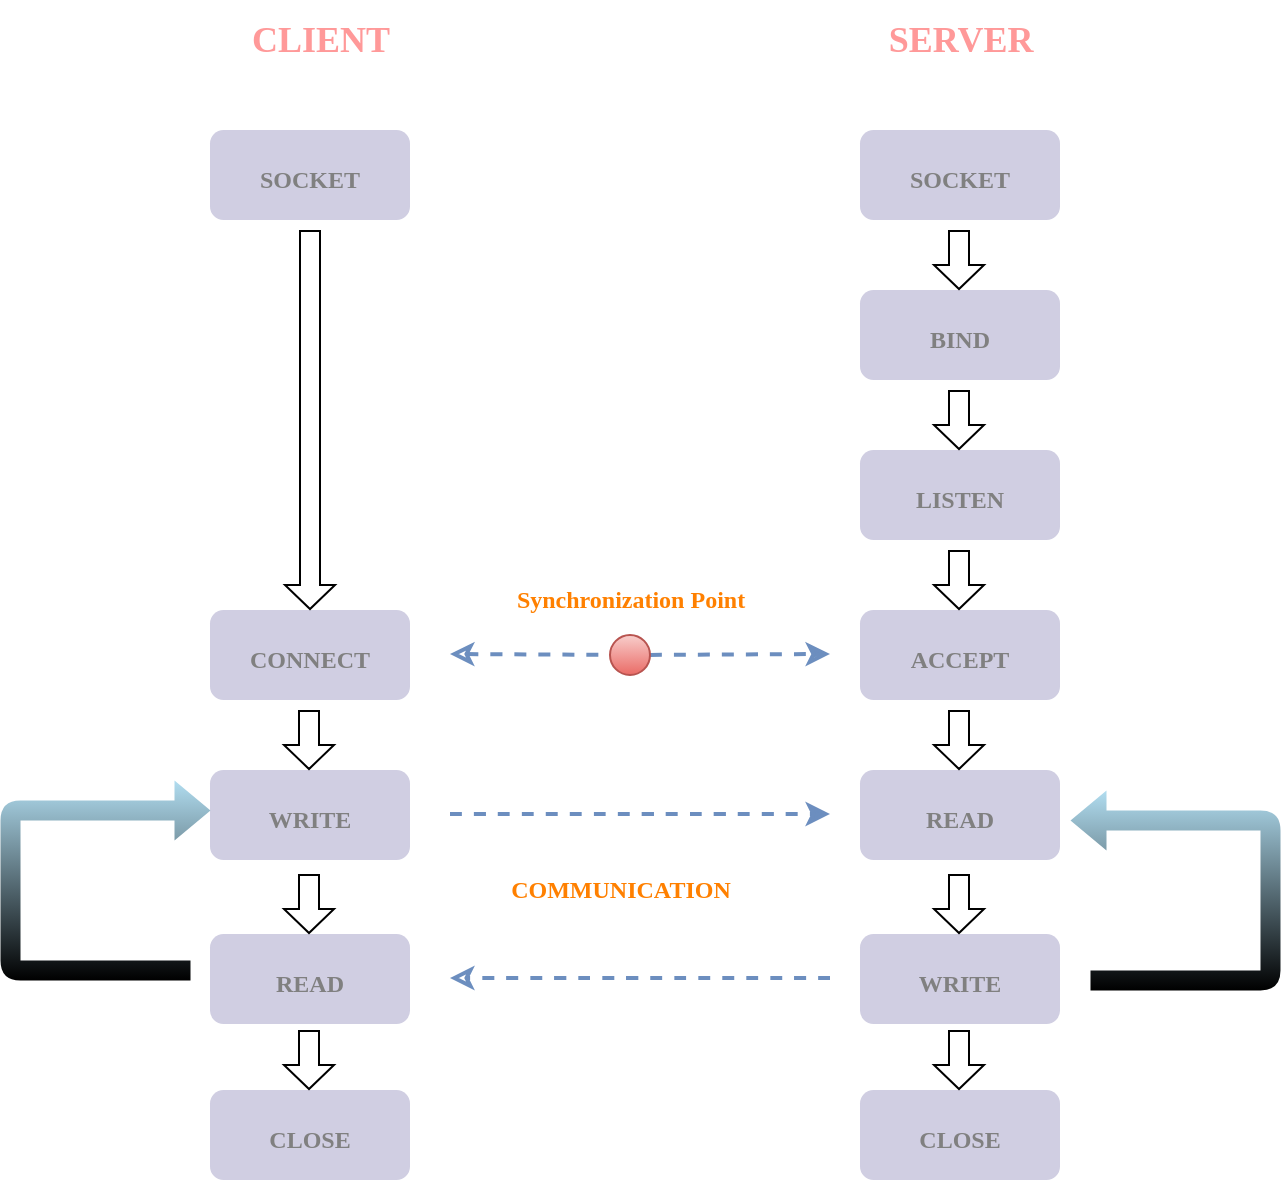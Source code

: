 <mxfile version="20.3.6" type="github">
  <diagram id="KtZ88OwDmmJrXeEbGW03" name="Sayfa -1">
    <mxGraphModel dx="862" dy="450" grid="1" gridSize="10" guides="1" tooltips="1" connect="1" arrows="1" fold="1" page="1" pageScale="1" pageWidth="827" pageHeight="1169" math="0" shadow="0">
      <root>
        <mxCell id="0" />
        <mxCell id="1" parent="0" />
        <mxCell id="AEeR57KaI1lVdAl2nu8--1" value="&lt;b&gt;&lt;font color=&quot;#ff9999&quot; style=&quot;font-size: 18px;&quot; face=&quot;Times New Roman&quot;&gt;CLIENT&lt;/font&gt;&lt;/b&gt;" style="text;html=1;align=center;verticalAlign=middle;resizable=0;points=[];autosize=1;strokeColor=none;fillColor=none;" vertex="1" parent="1">
          <mxGeometry x="130" y="95" width="90" height="40" as="geometry" />
        </mxCell>
        <mxCell id="AEeR57KaI1lVdAl2nu8--2" value="&lt;b&gt;&lt;font color=&quot;#ff9999&quot; face=&quot;Times New Roman&quot; style=&quot;font-size: 18px;&quot;&gt;SERVER&lt;/font&gt;&lt;/b&gt;" style="text;html=1;align=center;verticalAlign=middle;resizable=0;points=[];autosize=1;strokeColor=none;fillColor=none;" vertex="1" parent="1">
          <mxGeometry x="445" y="95" width="100" height="40" as="geometry" />
        </mxCell>
        <mxCell id="AEeR57KaI1lVdAl2nu8--3" value="&lt;font color=&quot;#808080&quot; style=&quot;font-size: 12px;&quot;&gt;&lt;b&gt;SOCKET&lt;/b&gt;&lt;/font&gt;" style="rounded=1;whiteSpace=wrap;html=1;fontFamily=Times New Roman;fontSize=18;fillColor=#d0cee2;strokeColor=none;" vertex="1" parent="1">
          <mxGeometry x="445" y="160" width="100" height="45" as="geometry" />
        </mxCell>
        <mxCell id="AEeR57KaI1lVdAl2nu8--4" value="&lt;font color=&quot;#808080&quot; style=&quot;font-size: 12px;&quot;&gt;&lt;b&gt;BIND&lt;/b&gt;&lt;/font&gt;" style="rounded=1;whiteSpace=wrap;html=1;fontFamily=Times New Roman;fontSize=18;fillColor=#d0cee2;strokeColor=none;" vertex="1" parent="1">
          <mxGeometry x="445" y="240" width="100" height="45" as="geometry" />
        </mxCell>
        <mxCell id="AEeR57KaI1lVdAl2nu8--5" value="&lt;font color=&quot;#808080&quot; style=&quot;font-size: 12px;&quot;&gt;&lt;b&gt;ACCEPT&lt;/b&gt;&lt;/font&gt;" style="rounded=1;whiteSpace=wrap;html=1;fontFamily=Times New Roman;fontSize=18;fillColor=#d0cee2;strokeColor=none;" vertex="1" parent="1">
          <mxGeometry x="445" y="400" width="100" height="45" as="geometry" />
        </mxCell>
        <mxCell id="AEeR57KaI1lVdAl2nu8--6" value="&lt;font color=&quot;#808080&quot;&gt;&lt;span style=&quot;font-size: 12px;&quot;&gt;&lt;b&gt;READ&lt;/b&gt;&lt;/span&gt;&lt;/font&gt;" style="rounded=1;whiteSpace=wrap;html=1;fontFamily=Times New Roman;fontSize=18;fillColor=#d0cee2;strokeColor=none;" vertex="1" parent="1">
          <mxGeometry x="445" y="480" width="100" height="45" as="geometry" />
        </mxCell>
        <mxCell id="AEeR57KaI1lVdAl2nu8--7" value="&lt;font color=&quot;#808080&quot; style=&quot;font-size: 12px;&quot;&gt;&lt;b&gt;WRITE&lt;/b&gt;&lt;/font&gt;" style="rounded=1;whiteSpace=wrap;html=1;fontFamily=Times New Roman;fontSize=18;fillColor=#d0cee2;strokeColor=none;" vertex="1" parent="1">
          <mxGeometry x="445" y="562" width="100" height="45" as="geometry" />
        </mxCell>
        <mxCell id="AEeR57KaI1lVdAl2nu8--8" value="&lt;font color=&quot;#808080&quot;&gt;&lt;span style=&quot;font-size: 12px;&quot;&gt;&lt;b&gt;LISTEN&lt;/b&gt;&lt;/span&gt;&lt;/font&gt;" style="rounded=1;whiteSpace=wrap;html=1;fontFamily=Times New Roman;fontSize=18;fillColor=#d0cee2;strokeColor=none;" vertex="1" parent="1">
          <mxGeometry x="445" y="320" width="100" height="45" as="geometry" />
        </mxCell>
        <mxCell id="AEeR57KaI1lVdAl2nu8--9" value="&lt;font color=&quot;#808080&quot; style=&quot;font-size: 12px;&quot;&gt;&lt;b&gt;CLOSE&lt;/b&gt;&lt;/font&gt;" style="rounded=1;whiteSpace=wrap;html=1;fontFamily=Times New Roman;fontSize=18;fillColor=#d0cee2;strokeColor=none;" vertex="1" parent="1">
          <mxGeometry x="445" y="640" width="100" height="45" as="geometry" />
        </mxCell>
        <mxCell id="AEeR57KaI1lVdAl2nu8--10" value="&lt;font color=&quot;#808080&quot; style=&quot;font-size: 12px;&quot;&gt;&lt;b&gt;SOCKET&lt;/b&gt;&lt;/font&gt;" style="rounded=1;whiteSpace=wrap;html=1;fontFamily=Times New Roman;fontSize=18;fillColor=#d0cee2;strokeColor=none;" vertex="1" parent="1">
          <mxGeometry x="120" y="160" width="100" height="45" as="geometry" />
        </mxCell>
        <mxCell id="AEeR57KaI1lVdAl2nu8--11" value="&lt;font color=&quot;#808080&quot; style=&quot;font-size: 12px;&quot;&gt;&lt;b&gt;CONNECT&lt;/b&gt;&lt;/font&gt;" style="rounded=1;whiteSpace=wrap;html=1;fontFamily=Times New Roman;fontSize=18;fillColor=#d0cee2;strokeColor=none;" vertex="1" parent="1">
          <mxGeometry x="120" y="400" width="100" height="45" as="geometry" />
        </mxCell>
        <mxCell id="AEeR57KaI1lVdAl2nu8--12" value="&lt;font color=&quot;#808080&quot;&gt;&lt;span style=&quot;font-size: 12px;&quot;&gt;&lt;b&gt;WRITE&lt;/b&gt;&lt;/span&gt;&lt;/font&gt;" style="rounded=1;whiteSpace=wrap;html=1;fontFamily=Times New Roman;fontSize=18;fillColor=#d0cee2;strokeColor=none;" vertex="1" parent="1">
          <mxGeometry x="120" y="480" width="100" height="45" as="geometry" />
        </mxCell>
        <mxCell id="AEeR57KaI1lVdAl2nu8--13" value="&lt;font color=&quot;#808080&quot; style=&quot;font-size: 12px;&quot;&gt;&lt;b&gt;READ&lt;/b&gt;&lt;/font&gt;" style="rounded=1;whiteSpace=wrap;html=1;fontFamily=Times New Roman;fontSize=18;fillColor=#d0cee2;strokeColor=none;" vertex="1" parent="1">
          <mxGeometry x="120" y="562" width="100" height="45" as="geometry" />
        </mxCell>
        <mxCell id="AEeR57KaI1lVdAl2nu8--14" value="&lt;font color=&quot;#808080&quot; style=&quot;font-size: 12px;&quot;&gt;&lt;b&gt;CLOSE&lt;/b&gt;&lt;/font&gt;" style="rounded=1;whiteSpace=wrap;html=1;fontFamily=Times New Roman;fontSize=18;fillColor=#d0cee2;strokeColor=none;" vertex="1" parent="1">
          <mxGeometry x="120" y="640" width="100" height="45" as="geometry" />
        </mxCell>
        <mxCell id="AEeR57KaI1lVdAl2nu8--17" value="" style="shape=flexArrow;endArrow=classic;html=1;rounded=0;fontFamily=Times New Roman;fontSize=12;fontColor=#808080;endWidth=14;endSize=3.67;" edge="1" parent="1">
          <mxGeometry width="50" height="50" relative="1" as="geometry">
            <mxPoint x="494.5" y="210" as="sourcePoint" />
            <mxPoint x="494.5" y="240" as="targetPoint" />
          </mxGeometry>
        </mxCell>
        <mxCell id="AEeR57KaI1lVdAl2nu8--19" value="" style="shape=flexArrow;endArrow=classic;html=1;rounded=0;fontFamily=Times New Roman;fontSize=12;fontColor=#808080;endWidth=14;endSize=3.67;" edge="1" parent="1">
          <mxGeometry width="50" height="50" relative="1" as="geometry">
            <mxPoint x="494.5" y="290" as="sourcePoint" />
            <mxPoint x="494.5" y="320" as="targetPoint" />
          </mxGeometry>
        </mxCell>
        <mxCell id="AEeR57KaI1lVdAl2nu8--20" value="" style="shape=flexArrow;endArrow=classic;html=1;rounded=0;fontFamily=Times New Roman;fontSize=12;fontColor=#808080;endWidth=14;endSize=3.67;" edge="1" parent="1">
          <mxGeometry width="50" height="50" relative="1" as="geometry">
            <mxPoint x="494.5" y="370" as="sourcePoint" />
            <mxPoint x="494.5" y="400" as="targetPoint" />
          </mxGeometry>
        </mxCell>
        <mxCell id="AEeR57KaI1lVdAl2nu8--21" value="" style="shape=flexArrow;endArrow=classic;html=1;rounded=0;fontFamily=Times New Roman;fontSize=12;fontColor=#808080;endWidth=14;endSize=3.67;" edge="1" parent="1">
          <mxGeometry width="50" height="50" relative="1" as="geometry">
            <mxPoint x="494.5" y="450" as="sourcePoint" />
            <mxPoint x="494.5" y="480" as="targetPoint" />
          </mxGeometry>
        </mxCell>
        <mxCell id="AEeR57KaI1lVdAl2nu8--22" value="" style="shape=flexArrow;endArrow=classic;html=1;rounded=0;fontFamily=Times New Roman;fontSize=12;fontColor=#808080;endWidth=14;endSize=3.67;" edge="1" parent="1">
          <mxGeometry width="50" height="50" relative="1" as="geometry">
            <mxPoint x="494.5" y="532" as="sourcePoint" />
            <mxPoint x="494.5" y="562" as="targetPoint" />
          </mxGeometry>
        </mxCell>
        <mxCell id="AEeR57KaI1lVdAl2nu8--24" value="" style="shape=flexArrow;endArrow=classic;html=1;rounded=0;fontFamily=Times New Roman;fontSize=12;fontColor=#808080;endWidth=14;endSize=3.67;" edge="1" parent="1">
          <mxGeometry width="50" height="50" relative="1" as="geometry">
            <mxPoint x="494.5" y="610" as="sourcePoint" />
            <mxPoint x="494.5" y="640" as="targetPoint" />
          </mxGeometry>
        </mxCell>
        <mxCell id="AEeR57KaI1lVdAl2nu8--25" value="" style="shape=flexArrow;endArrow=classic;html=1;rounded=0;fontFamily=Times New Roman;fontSize=12;fontColor=#808080;endWidth=14;endSize=3.67;entryX=0.5;entryY=0;entryDx=0;entryDy=0;" edge="1" parent="1" target="AEeR57KaI1lVdAl2nu8--11">
          <mxGeometry width="50" height="50" relative="1" as="geometry">
            <mxPoint x="170" y="210" as="sourcePoint" />
            <mxPoint x="169.5" y="390" as="targetPoint" />
          </mxGeometry>
        </mxCell>
        <mxCell id="AEeR57KaI1lVdAl2nu8--26" value="" style="shape=flexArrow;endArrow=classic;html=1;rounded=0;fontFamily=Times New Roman;fontSize=12;fontColor=#808080;endWidth=14;endSize=3.67;" edge="1" parent="1">
          <mxGeometry width="50" height="50" relative="1" as="geometry">
            <mxPoint x="169.5" y="450" as="sourcePoint" />
            <mxPoint x="169.5" y="480" as="targetPoint" />
          </mxGeometry>
        </mxCell>
        <mxCell id="AEeR57KaI1lVdAl2nu8--27" value="" style="shape=flexArrow;endArrow=classic;html=1;rounded=0;fontFamily=Times New Roman;fontSize=12;fontColor=#808080;endWidth=14;endSize=3.67;" edge="1" parent="1">
          <mxGeometry width="50" height="50" relative="1" as="geometry">
            <mxPoint x="169.5" y="532" as="sourcePoint" />
            <mxPoint x="169.5" y="562" as="targetPoint" />
          </mxGeometry>
        </mxCell>
        <mxCell id="AEeR57KaI1lVdAl2nu8--28" value="" style="shape=flexArrow;endArrow=classic;html=1;rounded=0;fontFamily=Times New Roman;fontSize=12;fontColor=#808080;endWidth=14;endSize=3.67;" edge="1" parent="1">
          <mxGeometry width="50" height="50" relative="1" as="geometry">
            <mxPoint x="169.5" y="610" as="sourcePoint" />
            <mxPoint x="169.5" y="640" as="targetPoint" />
          </mxGeometry>
        </mxCell>
        <mxCell id="AEeR57KaI1lVdAl2nu8--29" value="" style="endArrow=classic;html=1;fontFamily=Times New Roman;fontSize=12;fontColor=#808080;fillColor=#b1ddf0;strokeColor=none;curved=1;fillStyle=zigzag-line;gradientColor=default;shape=flexArrow;strokeWidth=0;" edge="1" parent="1">
          <mxGeometry width="50" height="50" relative="1" as="geometry">
            <mxPoint x="560" y="585" as="sourcePoint" />
            <mxPoint x="550" y="505" as="targetPoint" />
            <Array as="points">
              <mxPoint x="650" y="585" />
              <mxPoint x="650" y="505" />
              <mxPoint x="590" y="505" />
            </Array>
          </mxGeometry>
        </mxCell>
        <mxCell id="AEeR57KaI1lVdAl2nu8--30" value="" style="endArrow=classic;html=1;fontFamily=Times New Roman;fontSize=12;fontColor=#808080;fillColor=#b1ddf0;strokeColor=none;curved=1;fillStyle=zigzag-line;gradientColor=default;shape=flexArrow;strokeWidth=0;rounded=1;shadow=0;" edge="1" parent="1">
          <mxGeometry width="50" height="50" relative="1" as="geometry">
            <mxPoint x="110" y="580" as="sourcePoint" />
            <mxPoint x="120" y="500" as="targetPoint" />
            <Array as="points">
              <mxPoint x="20" y="580" />
              <mxPoint x="20" y="500" />
              <mxPoint x="80" y="500" />
            </Array>
          </mxGeometry>
        </mxCell>
        <mxCell id="AEeR57KaI1lVdAl2nu8--32" value="" style="endArrow=classic;html=1;rounded=1;shadow=0;fillStyle=zigzag-line;strokeColor=#6c8ebf;strokeWidth=2;fontFamily=Times New Roman;fontSize=12;fontColor=#808080;gradientColor=#7ea6e0;curved=1;dashed=1;fillColor=#dae8fc;" edge="1" parent="1">
          <mxGeometry width="50" height="50" relative="1" as="geometry">
            <mxPoint x="240" y="502" as="sourcePoint" />
            <mxPoint x="430" y="502" as="targetPoint" />
          </mxGeometry>
        </mxCell>
        <mxCell id="AEeR57KaI1lVdAl2nu8--33" value="" style="endArrow=classic;html=1;rounded=1;shadow=0;fillStyle=zigzag-line;strokeColor=#6c8ebf;strokeWidth=2;fontFamily=Times New Roman;fontSize=12;fontColor=#808080;curved=1;dashed=1;fillColor=#dae8fc;" edge="1" parent="1">
          <mxGeometry width="50" height="50" relative="1" as="geometry">
            <mxPoint x="430" y="584" as="sourcePoint" />
            <mxPoint x="240" y="584" as="targetPoint" />
          </mxGeometry>
        </mxCell>
        <mxCell id="AEeR57KaI1lVdAl2nu8--35" value="&lt;font color=&quot;#ff8000&quot;&gt;&lt;b&gt;COMMUNICATION&lt;/b&gt;&lt;/font&gt;" style="text;html=1;align=center;verticalAlign=middle;resizable=0;points=[];autosize=1;strokeColor=none;fillColor=none;fontSize=12;fontFamily=Times New Roman;fontColor=#808080;" vertex="1" parent="1">
          <mxGeometry x="260" y="525" width="130" height="30" as="geometry" />
        </mxCell>
        <mxCell id="AEeR57KaI1lVdAl2nu8--36" value="" style="endArrow=classic;startArrow=none;html=1;rounded=1;shadow=0;dashed=1;fillStyle=zigzag-line;strokeColor=#6c8ebf;strokeWidth=2;fontFamily=Times New Roman;fontSize=12;fontColor=#FF8000;curved=1;fillColor=#dae8fc;" edge="1" parent="1" source="AEeR57KaI1lVdAl2nu8--38">
          <mxGeometry width="50" height="50" relative="1" as="geometry">
            <mxPoint x="240" y="422" as="sourcePoint" />
            <mxPoint x="430" y="422" as="targetPoint" />
          </mxGeometry>
        </mxCell>
        <mxCell id="AEeR57KaI1lVdAl2nu8--37" value="&lt;b&gt;Synchronization Point&lt;/b&gt;" style="text;html=1;align=center;verticalAlign=middle;resizable=0;points=[];autosize=1;strokeColor=none;fillColor=none;fontSize=12;fontFamily=Times New Roman;fontColor=#FF8000;" vertex="1" parent="1">
          <mxGeometry x="260" y="380" width="140" height="30" as="geometry" />
        </mxCell>
        <mxCell id="AEeR57KaI1lVdAl2nu8--38" value="" style="ellipse;whiteSpace=wrap;html=1;aspect=fixed;fontFamily=Times New Roman;fontSize=12;fillColor=#f8cecc;gradientColor=#ea6b66;strokeColor=#b85450;" vertex="1" parent="1">
          <mxGeometry x="320" y="412.5" width="20" height="20" as="geometry" />
        </mxCell>
        <mxCell id="AEeR57KaI1lVdAl2nu8--40" value="" style="endArrow=none;startArrow=classic;html=1;rounded=1;shadow=0;dashed=1;fillStyle=zigzag-line;strokeColor=#6c8ebf;strokeWidth=2;fontFamily=Times New Roman;fontSize=12;fontColor=#FF8000;curved=1;fillColor=#dae8fc;" edge="1" parent="1" target="AEeR57KaI1lVdAl2nu8--38">
          <mxGeometry width="50" height="50" relative="1" as="geometry">
            <mxPoint x="240" y="422" as="sourcePoint" />
            <mxPoint x="430" y="422" as="targetPoint" />
          </mxGeometry>
        </mxCell>
      </root>
    </mxGraphModel>
  </diagram>
</mxfile>
